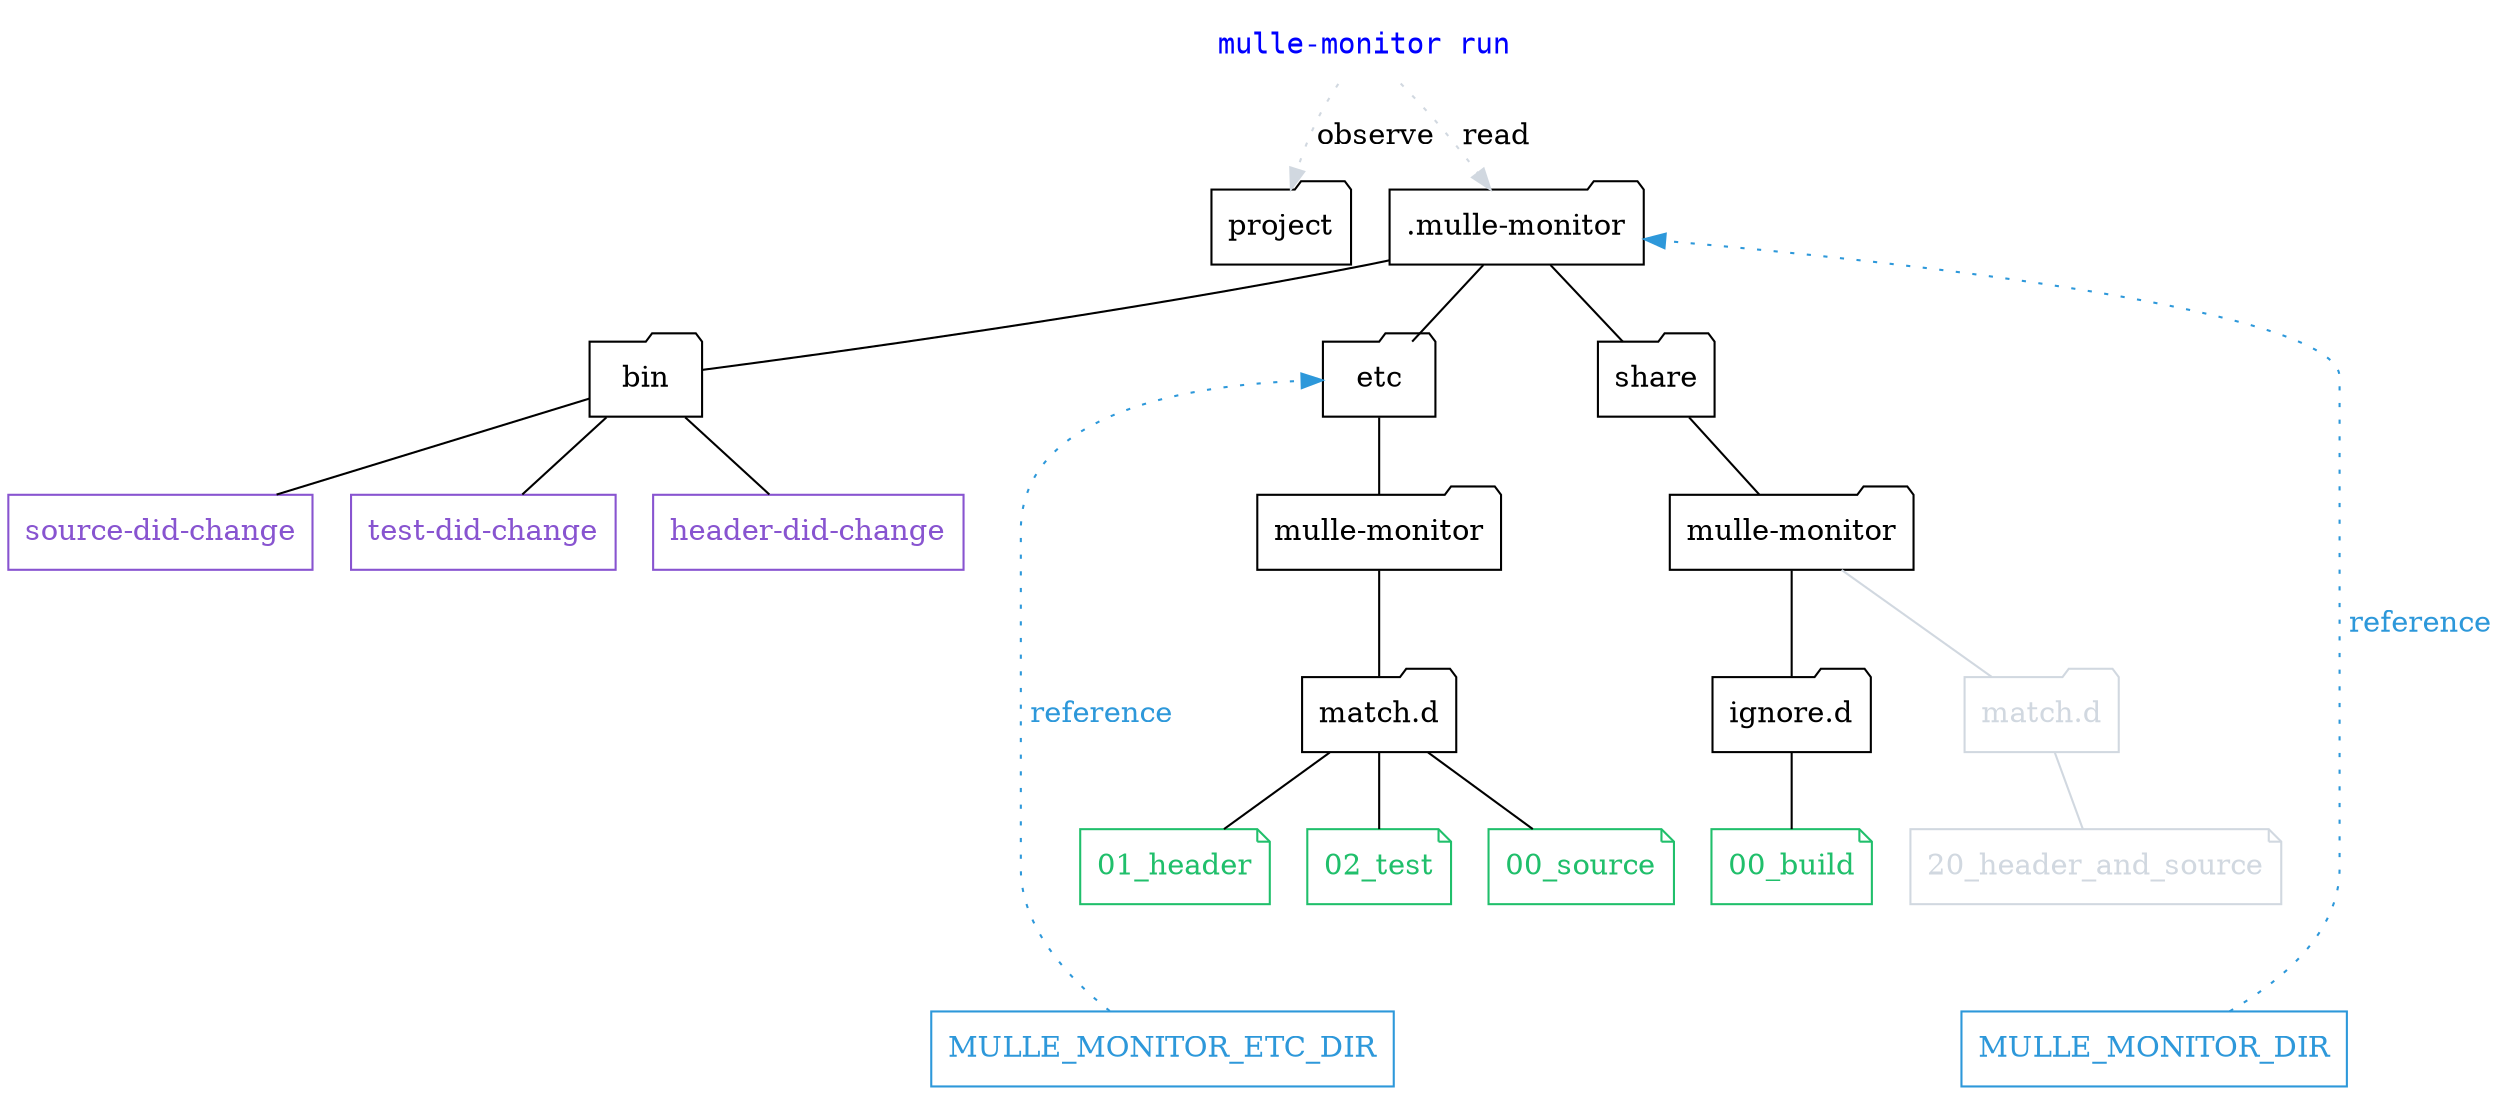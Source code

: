 digraph G {
    graph [rankdir = TD];

    "mulle-monitor run" [ shape="none", fontcolor="blue", fontname="monospace"]

    node[shape=folder];

    { rank = "same"; "mulle-monitor run" };
    { rank = "same"; "project", ".mulle-monitor"  };


    edge[ arrowhead="none" ];

    node[shape=record, color="#8854d0", fontcolor="#8854d0"];

    "h_did_update"    [ label="header-did-change"]
    "s_did_update"    [ label="source-did-change"]
    "t_did_update"    [ label="test-did-change"]


    node[shape=note, color="#20bf6b", fontcolor="#20bf6b"];

    { rank = "same"; "s_source", "s_header", "s_test" };

    "s_header"        [ label="01_header"]
    "s_source"        [ label="00_source"]
    "s_test"          [ label="02_test"]
    "s_build"         [ label="00_build"]

    "s_header2"        [ label="20_header_and_source", color="#d1d8e0", fontcolor="#d1d8e0"]

    node[shape=folder, color="black", fontcolor="black"];

    ".mulle-monitor"     -> "bin"
    ".mulle-monitor"     -> "etc"

    "bin"                -> "h_did_update"
    "bin"                -> "s_did_update"
    "bin"                -> "t_did_update"

    "etc"                -> "monitor"
    "monitor"            [ label="mulle-monitor" ]

    "monitor"   -> "match.d"

    "match.d"   -> "s_header"
    "match.d"   -> "s_source"
    "match.d"   -> "s_test"

    ".mulle-monitor"     -> "share"
    "share"              -> "monitor2"


    node[ shape=note, color="#d1d8e0", fontcolor="#d1d8e0"];
    edge[ arrowhead="none", color="#d1d8e0" ];



    "s_header"        [ label="01_header"]
    "s_source"        [ label="00_source"]
    "s_test"          [ label="02_test"]
    "monitor2"        [ shape="folder", label="mulle-monitor", color="black", fontcolor="black" ]
    "match2"          [ shape="folder", label="match.d" ]
    "ignore2"         [ shape="folder", label="ignore.d", color="black", fontcolor="black" ]
    "monitor2" -> "ignore2" [ color="black" ]

    { rank = "same"; "s_source", "s_header", "s_test" };
    "monitor2" -> "match2"

    "match2"   -> "s_header2"

    "ignore2"  -> "s_build" [ color="black" ]

    "mulle-monitor run" -> "project"         [ arrowhead="", style="dotted", label="observe" ]
    "mulle-monitor run" -> ".mulle-monitor"  [ arrowhead="", style="dotted", label="read" ]

    node[ shape=record, color="#2d98da", fontcolor="#2d98da"];
    edge[ arrowhead="", color="#2d98da", fontcolor="#2d98da", style="dotted", label=" reference" ];

    { rank = "same"; "MULLE_MONITOR_ETC_DIR", "MULLE_MONITOR_DIR" };

    "s_source" -> "MULLE_MONITOR_DIR"     [ style="invis" ]
    "s_source" -> "MULLE_MONITOR_ETC_DIR" [ style="invis" ]


    "MULLE_MONITOR_DIR"       -> ".mulle-monitor"
    "MULLE_MONITOR_ETC_DIR"   -> "etc"
}
